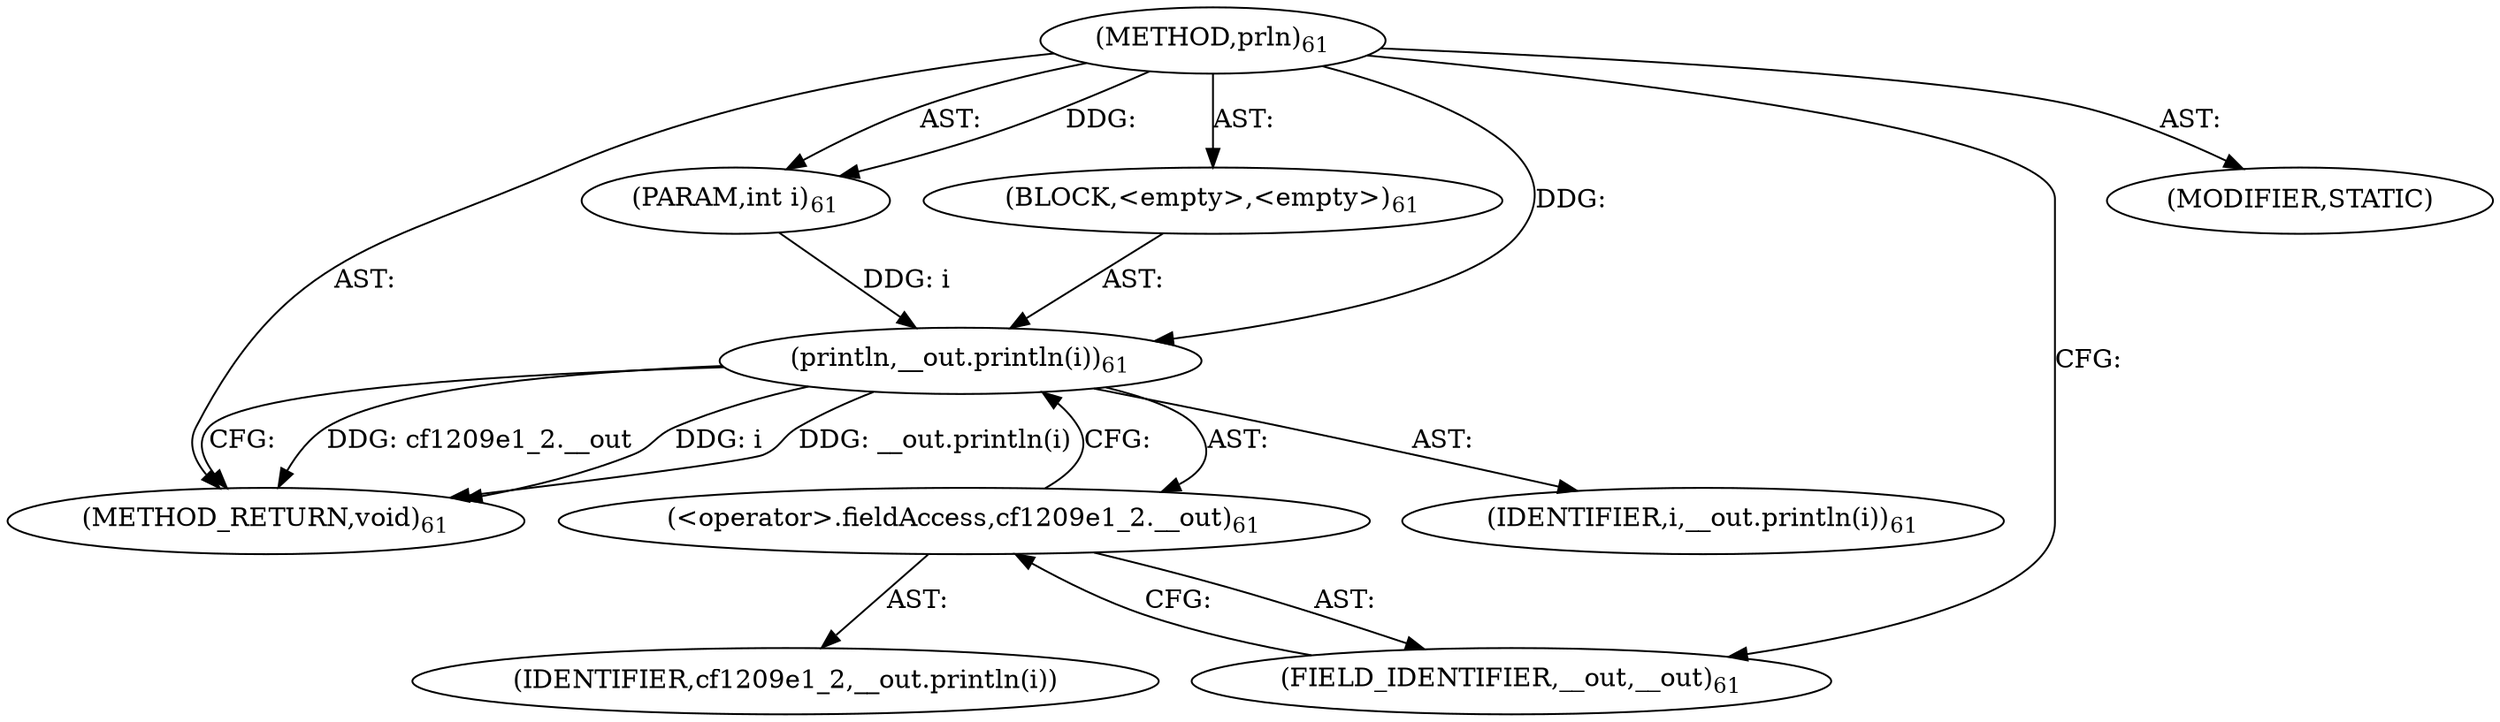 digraph "prln" {  
"323" [label = <(METHOD,prln)<SUB>61</SUB>> ]
"324" [label = <(PARAM,int i)<SUB>61</SUB>> ]
"325" [label = <(BLOCK,&lt;empty&gt;,&lt;empty&gt;)<SUB>61</SUB>> ]
"326" [label = <(println,__out.println(i))<SUB>61</SUB>> ]
"327" [label = <(&lt;operator&gt;.fieldAccess,cf1209e1_2.__out)<SUB>61</SUB>> ]
"328" [label = <(IDENTIFIER,cf1209e1_2,__out.println(i))> ]
"329" [label = <(FIELD_IDENTIFIER,__out,__out)<SUB>61</SUB>> ]
"330" [label = <(IDENTIFIER,i,__out.println(i))<SUB>61</SUB>> ]
"331" [label = <(MODIFIER,STATIC)> ]
"332" [label = <(METHOD_RETURN,void)<SUB>61</SUB>> ]
  "323" -> "324"  [ label = "AST: "] 
  "323" -> "325"  [ label = "AST: "] 
  "323" -> "331"  [ label = "AST: "] 
  "323" -> "332"  [ label = "AST: "] 
  "325" -> "326"  [ label = "AST: "] 
  "326" -> "327"  [ label = "AST: "] 
  "326" -> "330"  [ label = "AST: "] 
  "327" -> "328"  [ label = "AST: "] 
  "327" -> "329"  [ label = "AST: "] 
  "326" -> "332"  [ label = "CFG: "] 
  "327" -> "326"  [ label = "CFG: "] 
  "329" -> "327"  [ label = "CFG: "] 
  "323" -> "329"  [ label = "CFG: "] 
  "326" -> "332"  [ label = "DDG: cf1209e1_2.__out"] 
  "326" -> "332"  [ label = "DDG: i"] 
  "326" -> "332"  [ label = "DDG: __out.println(i)"] 
  "323" -> "324"  [ label = "DDG: "] 
  "324" -> "326"  [ label = "DDG: i"] 
  "323" -> "326"  [ label = "DDG: "] 
}

